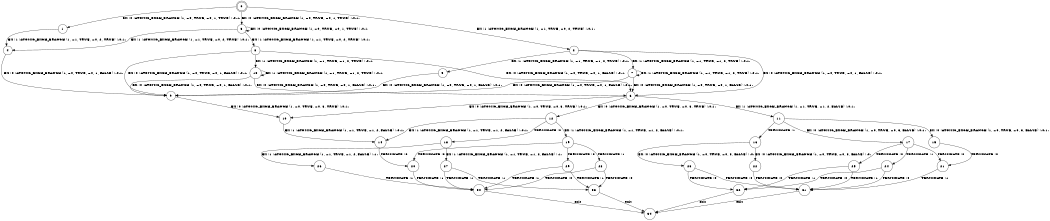 digraph BCG {
size = "7, 10.5";
center = TRUE;
node [shape = circle];
0 [peripheries = 2];
0 -> 1 [label = "EX !0 !ATOMIC_EXCH_BRANCH (1, +0, TRUE, +0, 1, TRUE) !:0:1:"];
0 -> 2 [label = "EX !1 !ATOMIC_EXCH_BRANCH (1, +1, TRUE, +0, 2, TRUE) !:0:1:"];
0 -> 3 [label = "EX !0 !ATOMIC_EXCH_BRANCH (1, +0, TRUE, +0, 1, TRUE) !:0:1:"];
1 -> 4 [label = "EX !1 !ATOMIC_EXCH_BRANCH (1, +1, TRUE, +0, 2, TRUE) !:0:1:"];
2 -> 5 [label = "EX !1 !ATOMIC_EXCH_BRANCH (1, +1, TRUE, +1, 2, TRUE) !:0:1:"];
2 -> 6 [label = "EX !0 !ATOMIC_EXCH_BRANCH (1, +0, TRUE, +0, 1, FALSE) !:0:1:"];
2 -> 7 [label = "EX !1 !ATOMIC_EXCH_BRANCH (1, +1, TRUE, +1, 2, TRUE) !:0:1:"];
3 -> 4 [label = "EX !1 !ATOMIC_EXCH_BRANCH (1, +1, TRUE, +0, 2, TRUE) !:0:1:"];
3 -> 8 [label = "EX !1 !ATOMIC_EXCH_BRANCH (1, +1, TRUE, +0, 2, TRUE) !:0:1:"];
3 -> 3 [label = "EX !0 !ATOMIC_EXCH_BRANCH (1, +0, TRUE, +0, 1, TRUE) !:0:1:"];
4 -> 9 [label = "EX !0 !ATOMIC_EXCH_BRANCH (1, +0, TRUE, +0, 1, FALSE) !:0:1:"];
5 -> 9 [label = "EX !0 !ATOMIC_EXCH_BRANCH (1, +0, TRUE, +0, 1, FALSE) !:0:1:"];
6 -> 10 [label = "EX !0 !ATOMIC_EXCH_BRANCH (1, +0, TRUE, +0, 3, TRUE) !:0:1:"];
6 -> 11 [label = "EX !1 !ATOMIC_EXCH_BRANCH (1, +1, TRUE, +1, 2, FALSE) !:0:1:"];
6 -> 12 [label = "EX !0 !ATOMIC_EXCH_BRANCH (1, +0, TRUE, +0, 3, TRUE) !:0:1:"];
7 -> 9 [label = "EX !0 !ATOMIC_EXCH_BRANCH (1, +0, TRUE, +0, 1, FALSE) !:0:1:"];
7 -> 6 [label = "EX !0 !ATOMIC_EXCH_BRANCH (1, +0, TRUE, +0, 1, FALSE) !:0:1:"];
7 -> 7 [label = "EX !1 !ATOMIC_EXCH_BRANCH (1, +1, TRUE, +1, 2, TRUE) !:0:1:"];
8 -> 9 [label = "EX !0 !ATOMIC_EXCH_BRANCH (1, +0, TRUE, +0, 1, FALSE) !:0:1:"];
8 -> 13 [label = "EX !1 !ATOMIC_EXCH_BRANCH (1, +1, TRUE, +1, 2, TRUE) !:0:1:"];
8 -> 6 [label = "EX !0 !ATOMIC_EXCH_BRANCH (1, +0, TRUE, +0, 1, FALSE) !:0:1:"];
9 -> 10 [label = "EX !0 !ATOMIC_EXCH_BRANCH (1, +0, TRUE, +0, 3, TRUE) !:0:1:"];
10 -> 14 [label = "EX !1 !ATOMIC_EXCH_BRANCH (1, +1, TRUE, +1, 2, FALSE) !:0:1:"];
11 -> 15 [label = "EX !0 !ATOMIC_EXCH_BRANCH (1, +0, TRUE, +0, 3, FALSE) !:0:1:"];
11 -> 16 [label = "TERMINATE !1"];
11 -> 17 [label = "EX !0 !ATOMIC_EXCH_BRANCH (1, +0, TRUE, +0, 3, FALSE) !:0:1:"];
12 -> 14 [label = "EX !1 !ATOMIC_EXCH_BRANCH (1, +1, TRUE, +1, 2, FALSE) !:0:1:"];
12 -> 18 [label = "TERMINATE !0"];
12 -> 19 [label = "EX !1 !ATOMIC_EXCH_BRANCH (1, +1, TRUE, +1, 2, FALSE) !:0:1:"];
13 -> 9 [label = "EX !0 !ATOMIC_EXCH_BRANCH (1, +0, TRUE, +0, 1, FALSE) !:0:1:"];
13 -> 13 [label = "EX !1 !ATOMIC_EXCH_BRANCH (1, +1, TRUE, +1, 2, TRUE) !:0:1:"];
13 -> 6 [label = "EX !0 !ATOMIC_EXCH_BRANCH (1, +0, TRUE, +0, 1, FALSE) !:0:1:"];
14 -> 20 [label = "TERMINATE !0"];
15 -> 21 [label = "TERMINATE !0"];
16 -> 22 [label = "EX !0 !ATOMIC_EXCH_BRANCH (1, +0, TRUE, +0, 3, FALSE) !:0:"];
16 -> 23 [label = "EX !0 !ATOMIC_EXCH_BRANCH (1, +0, TRUE, +0, 3, FALSE) !:0:"];
17 -> 21 [label = "TERMINATE !0"];
17 -> 24 [label = "TERMINATE !1"];
17 -> 25 [label = "TERMINATE !0"];
18 -> 26 [label = "EX !1 !ATOMIC_EXCH_BRANCH (1, +1, TRUE, +1, 2, FALSE) !:1:"];
18 -> 27 [label = "EX !1 !ATOMIC_EXCH_BRANCH (1, +1, TRUE, +1, 2, FALSE) !:1:"];
19 -> 20 [label = "TERMINATE !0"];
19 -> 28 [label = "TERMINATE !1"];
19 -> 29 [label = "TERMINATE !0"];
20 -> 30 [label = "TERMINATE !1"];
21 -> 31 [label = "TERMINATE !1"];
22 -> 31 [label = "TERMINATE !0"];
23 -> 31 [label = "TERMINATE !0"];
23 -> 32 [label = "TERMINATE !0"];
24 -> 31 [label = "TERMINATE !0"];
24 -> 32 [label = "TERMINATE !0"];
25 -> 31 [label = "TERMINATE !1"];
25 -> 32 [label = "TERMINATE !1"];
26 -> 30 [label = "TERMINATE !1"];
27 -> 30 [label = "TERMINATE !1"];
27 -> 33 [label = "TERMINATE !1"];
28 -> 30 [label = "TERMINATE !0"];
28 -> 33 [label = "TERMINATE !0"];
29 -> 30 [label = "TERMINATE !1"];
29 -> 33 [label = "TERMINATE !1"];
30 -> 34 [label = "exit"];
31 -> 34 [label = "exit"];
32 -> 34 [label = "exit"];
33 -> 34 [label = "exit"];
}
